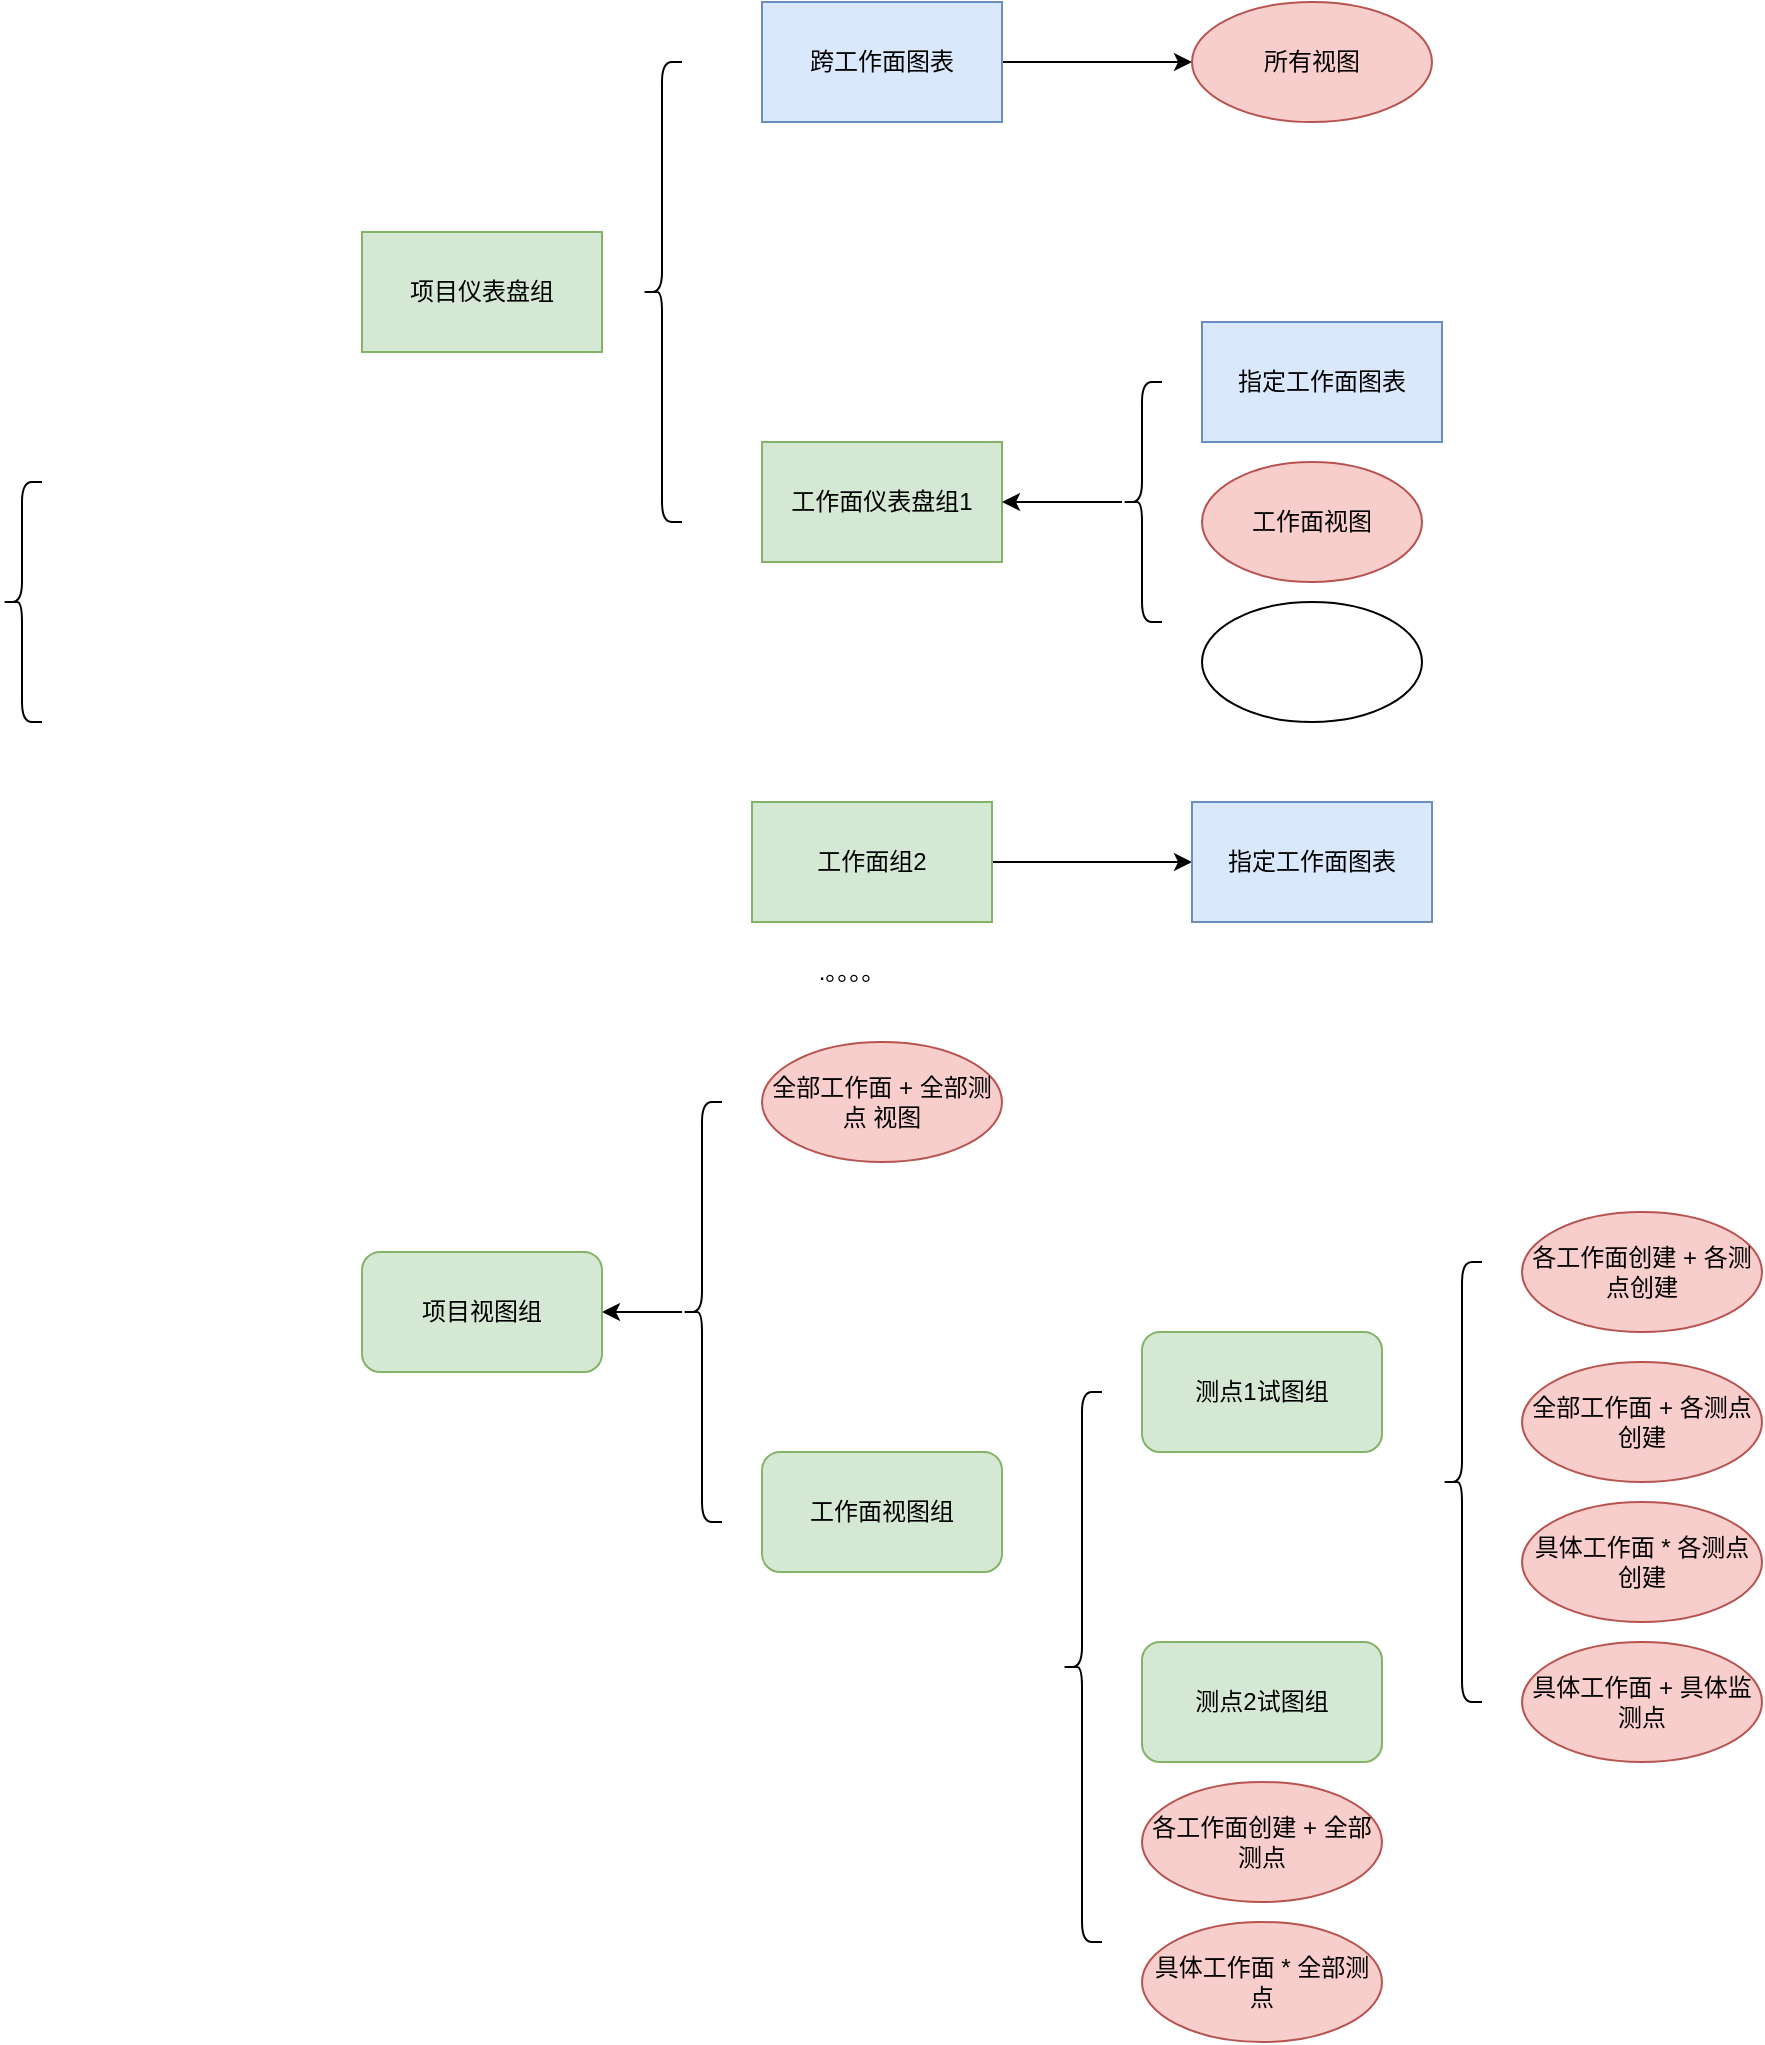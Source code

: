 <mxfile version="20.2.3" type="github">
  <diagram id="EqV8lSuzYD6k_3MuU8o_" name="Page-1">
    <mxGraphModel dx="2272" dy="786" grid="1" gridSize="10" guides="1" tooltips="1" connect="1" arrows="1" fold="1" page="1" pageScale="1" pageWidth="850" pageHeight="1100" math="0" shadow="0">
      <root>
        <mxCell id="0" />
        <mxCell id="1" parent="0" />
        <mxCell id="oUv9BmXBuh5ouN48f6Lx-1" value="项目仪表盘组" style="rounded=0;whiteSpace=wrap;html=1;fillColor=#d5e8d4;strokeColor=#82b366;" vertex="1" parent="1">
          <mxGeometry x="90" y="155" width="120" height="60" as="geometry" />
        </mxCell>
        <mxCell id="oUv9BmXBuh5ouN48f6Lx-28" value="" style="edgeStyle=orthogonalEdgeStyle;rounded=0;orthogonalLoop=1;jettySize=auto;html=1;" edge="1" parent="1" source="oUv9BmXBuh5ouN48f6Lx-4" target="oUv9BmXBuh5ouN48f6Lx-27">
          <mxGeometry relative="1" as="geometry" />
        </mxCell>
        <mxCell id="oUv9BmXBuh5ouN48f6Lx-4" value="跨工作面图表" style="rounded=0;whiteSpace=wrap;html=1;fillColor=#dae8fc;strokeColor=#6c8ebf;" vertex="1" parent="1">
          <mxGeometry x="290" y="40" width="120" height="60" as="geometry" />
        </mxCell>
        <mxCell id="oUv9BmXBuh5ouN48f6Lx-5" value="工作面仪表盘组1" style="rounded=0;whiteSpace=wrap;html=1;fillColor=#d5e8d4;strokeColor=#82b366;" vertex="1" parent="1">
          <mxGeometry x="290" y="260" width="120" height="60" as="geometry" />
        </mxCell>
        <mxCell id="oUv9BmXBuh5ouN48f6Lx-6" value="指定工作面图表" style="rounded=0;whiteSpace=wrap;html=1;fillColor=#dae8fc;strokeColor=#6c8ebf;" vertex="1" parent="1">
          <mxGeometry x="510" y="200" width="120" height="60" as="geometry" />
        </mxCell>
        <mxCell id="oUv9BmXBuh5ouN48f6Lx-13" value="" style="edgeStyle=orthogonalEdgeStyle;rounded=0;orthogonalLoop=1;jettySize=auto;html=1;" edge="1" parent="1" source="oUv9BmXBuh5ouN48f6Lx-9" target="oUv9BmXBuh5ouN48f6Lx-12">
          <mxGeometry relative="1" as="geometry" />
        </mxCell>
        <mxCell id="oUv9BmXBuh5ouN48f6Lx-9" value="" style="shape=curlyBracket;whiteSpace=wrap;html=1;rounded=1;" vertex="1" parent="1">
          <mxGeometry x="250" y="590" width="20" height="210" as="geometry" />
        </mxCell>
        <mxCell id="oUv9BmXBuh5ouN48f6Lx-12" value="项目视图组" style="whiteSpace=wrap;html=1;rounded=1;fillColor=#d5e8d4;strokeColor=#82b366;" vertex="1" parent="1">
          <mxGeometry x="90" y="665" width="120" height="60" as="geometry" />
        </mxCell>
        <mxCell id="oUv9BmXBuh5ouN48f6Lx-14" value="工作面视图组" style="whiteSpace=wrap;html=1;rounded=1;fillColor=#d5e8d4;strokeColor=#82b366;" vertex="1" parent="1">
          <mxGeometry x="290" y="765" width="120" height="60" as="geometry" />
        </mxCell>
        <mxCell id="oUv9BmXBuh5ouN48f6Lx-18" value="" style="shape=curlyBracket;whiteSpace=wrap;html=1;rounded=1;" vertex="1" parent="1">
          <mxGeometry x="230" y="70" width="20" height="230" as="geometry" />
        </mxCell>
        <mxCell id="oUv9BmXBuh5ouN48f6Lx-19" value="" style="shape=curlyBracket;whiteSpace=wrap;html=1;rounded=1;" vertex="1" parent="1">
          <mxGeometry x="-90" y="280" width="20" height="120" as="geometry" />
        </mxCell>
        <mxCell id="oUv9BmXBuh5ouN48f6Lx-20" value="" style="edgeStyle=orthogonalEdgeStyle;rounded=0;orthogonalLoop=1;jettySize=auto;html=1;" edge="1" parent="1" source="oUv9BmXBuh5ouN48f6Lx-21" target="oUv9BmXBuh5ouN48f6Lx-22">
          <mxGeometry relative="1" as="geometry" />
        </mxCell>
        <mxCell id="oUv9BmXBuh5ouN48f6Lx-21" value="工作面组2" style="rounded=0;whiteSpace=wrap;html=1;fillColor=#d5e8d4;strokeColor=#82b366;" vertex="1" parent="1">
          <mxGeometry x="285" y="440" width="120" height="60" as="geometry" />
        </mxCell>
        <mxCell id="oUv9BmXBuh5ouN48f6Lx-22" value="指定工作面图表" style="rounded=0;whiteSpace=wrap;html=1;fillColor=#dae8fc;strokeColor=#6c8ebf;" vertex="1" parent="1">
          <mxGeometry x="505" y="440" width="120" height="60" as="geometry" />
        </mxCell>
        <mxCell id="oUv9BmXBuh5ouN48f6Lx-23" value=".。。。。" style="text;html=1;strokeColor=none;fillColor=none;align=center;verticalAlign=middle;whiteSpace=wrap;rounded=0;" vertex="1" parent="1">
          <mxGeometry x="305" y="510" width="60" height="30" as="geometry" />
        </mxCell>
        <mxCell id="oUv9BmXBuh5ouN48f6Lx-25" value="测点1试图组" style="whiteSpace=wrap;html=1;fillColor=#d5e8d4;strokeColor=#82b366;rounded=1;" vertex="1" parent="1">
          <mxGeometry x="480" y="705" width="120" height="60" as="geometry" />
        </mxCell>
        <mxCell id="oUv9BmXBuh5ouN48f6Lx-27" value="所有视图" style="ellipse;whiteSpace=wrap;html=1;fillColor=#f8cecc;strokeColor=#b85450;rounded=0;" vertex="1" parent="1">
          <mxGeometry x="505" y="40" width="120" height="60" as="geometry" />
        </mxCell>
        <mxCell id="oUv9BmXBuh5ouN48f6Lx-31" style="edgeStyle=orthogonalEdgeStyle;rounded=0;orthogonalLoop=1;jettySize=auto;html=1;entryX=1;entryY=0.5;entryDx=0;entryDy=0;" edge="1" parent="1" source="oUv9BmXBuh5ouN48f6Lx-29" target="oUv9BmXBuh5ouN48f6Lx-5">
          <mxGeometry relative="1" as="geometry" />
        </mxCell>
        <mxCell id="oUv9BmXBuh5ouN48f6Lx-29" value="" style="shape=curlyBracket;whiteSpace=wrap;html=1;rounded=1;" vertex="1" parent="1">
          <mxGeometry x="470" y="230" width="20" height="120" as="geometry" />
        </mxCell>
        <mxCell id="oUv9BmXBuh5ouN48f6Lx-32" value="工作面视图" style="ellipse;whiteSpace=wrap;html=1;fillColor=#f8cecc;strokeColor=#b85450;" vertex="1" parent="1">
          <mxGeometry x="510" y="270" width="110" height="60" as="geometry" />
        </mxCell>
        <mxCell id="oUv9BmXBuh5ouN48f6Lx-33" value="" style="ellipse;whiteSpace=wrap;html=1;" vertex="1" parent="1">
          <mxGeometry x="510" y="340" width="110" height="60" as="geometry" />
        </mxCell>
        <mxCell id="oUv9BmXBuh5ouN48f6Lx-34" value="" style="shape=curlyBracket;whiteSpace=wrap;html=1;rounded=1;" vertex="1" parent="1">
          <mxGeometry x="440" y="735" width="20" height="275" as="geometry" />
        </mxCell>
        <mxCell id="oUv9BmXBuh5ouN48f6Lx-35" value="测点2试图组" style="whiteSpace=wrap;html=1;fillColor=#d5e8d4;strokeColor=#82b366;rounded=1;" vertex="1" parent="1">
          <mxGeometry x="480" y="860" width="120" height="60" as="geometry" />
        </mxCell>
        <mxCell id="oUv9BmXBuh5ouN48f6Lx-36" value="各工作面创建 + 各测点创建" style="ellipse;whiteSpace=wrap;html=1;fillColor=#f8cecc;strokeColor=#b85450;rounded=1;" vertex="1" parent="1">
          <mxGeometry x="670" y="645" width="120" height="60" as="geometry" />
        </mxCell>
        <mxCell id="oUv9BmXBuh5ouN48f6Lx-38" value="" style="shape=curlyBracket;whiteSpace=wrap;html=1;rounded=1;" vertex="1" parent="1">
          <mxGeometry x="630" y="670" width="20" height="220" as="geometry" />
        </mxCell>
        <mxCell id="oUv9BmXBuh5ouN48f6Lx-39" value="全部工作面 + 各测点创建" style="ellipse;whiteSpace=wrap;html=1;fillColor=#f8cecc;strokeColor=#b85450;rounded=1;" vertex="1" parent="1">
          <mxGeometry x="670" y="720" width="120" height="60" as="geometry" />
        </mxCell>
        <mxCell id="oUv9BmXBuh5ouN48f6Lx-40" value="全部工作面 + 全部测点 视图" style="ellipse;whiteSpace=wrap;html=1;fillColor=#f8cecc;strokeColor=#b85450;rounded=1;" vertex="1" parent="1">
          <mxGeometry x="290" y="560" width="120" height="60" as="geometry" />
        </mxCell>
        <mxCell id="oUv9BmXBuh5ouN48f6Lx-42" value="各工作面创建 + 全部测点" style="ellipse;whiteSpace=wrap;html=1;fillColor=#f8cecc;strokeColor=#b85450;rounded=1;" vertex="1" parent="1">
          <mxGeometry x="480" y="930" width="120" height="60" as="geometry" />
        </mxCell>
        <mxCell id="oUv9BmXBuh5ouN48f6Lx-43" value="具体工作面 * 全部测点" style="ellipse;whiteSpace=wrap;html=1;fillColor=#f8cecc;strokeColor=#b85450;rounded=1;" vertex="1" parent="1">
          <mxGeometry x="480" y="1000" width="120" height="60" as="geometry" />
        </mxCell>
        <mxCell id="oUv9BmXBuh5ouN48f6Lx-44" value="具体工作面 * 各测点创建" style="ellipse;whiteSpace=wrap;html=1;fillColor=#f8cecc;strokeColor=#b85450;rounded=1;" vertex="1" parent="1">
          <mxGeometry x="670" y="790" width="120" height="60" as="geometry" />
        </mxCell>
        <mxCell id="oUv9BmXBuh5ouN48f6Lx-45" value="具体工作面 + 具体监测点" style="ellipse;whiteSpace=wrap;html=1;fillColor=#f8cecc;strokeColor=#b85450;rounded=1;" vertex="1" parent="1">
          <mxGeometry x="670" y="860" width="120" height="60" as="geometry" />
        </mxCell>
      </root>
    </mxGraphModel>
  </diagram>
</mxfile>
